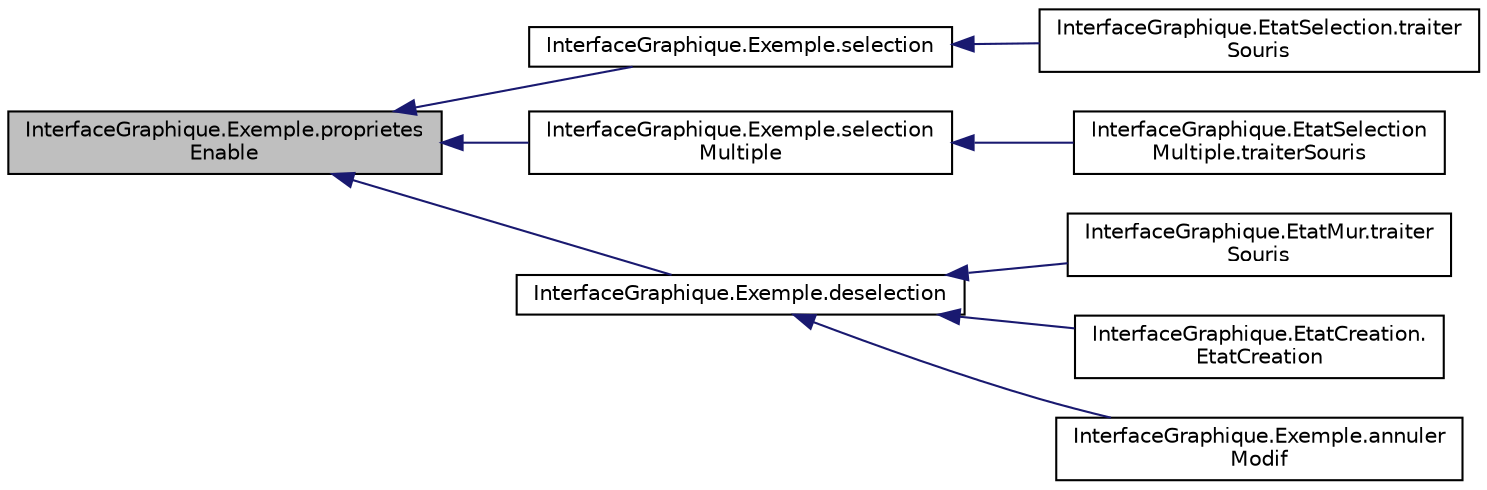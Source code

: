 digraph "InterfaceGraphique.Exemple.proprietesEnable"
{
  edge [fontname="Helvetica",fontsize="10",labelfontname="Helvetica",labelfontsize="10"];
  node [fontname="Helvetica",fontsize="10",shape=record];
  rankdir="LR";
  Node1 [label="InterfaceGraphique.Exemple.proprietes\lEnable",height=0.2,width=0.4,color="black", fillcolor="grey75", style="filled", fontcolor="black"];
  Node1 -> Node2 [dir="back",color="midnightblue",fontsize="10",style="solid",fontname="Helvetica"];
  Node2 [label="InterfaceGraphique.Exemple.selection",height=0.2,width=0.4,color="black", fillcolor="white", style="filled",URL="$d9/d14/class_interface_graphique_1_1_exemple.html#a39214a106bbd734975522c4f3e0ba574",tooltip="Gestion de la sélection d&#39;objet avec la souris. "];
  Node2 -> Node3 [dir="back",color="midnightblue",fontsize="10",style="solid",fontname="Helvetica"];
  Node3 [label="InterfaceGraphique.EtatSelection.traiter\lSouris",height=0.2,width=0.4,color="black", fillcolor="white", style="filled",URL="$db/d2c/class_interface_graphique_1_1_etat_selection.html#ab652a45f1af028c33d04d9d3026c130a",tooltip="Traiter le changement d&#39;état suite à une action du clavier. "];
  Node1 -> Node4 [dir="back",color="midnightblue",fontsize="10",style="solid",fontname="Helvetica"];
  Node4 [label="InterfaceGraphique.Exemple.selection\lMultiple",height=0.2,width=0.4,color="black", fillcolor="white", style="filled",URL="$d9/d14/class_interface_graphique_1_1_exemple.html#a0bd1e065a020ca6df4981933a1e549fb",tooltip="Sélection multiple avec un rectangle élastique. "];
  Node4 -> Node5 [dir="back",color="midnightblue",fontsize="10",style="solid",fontname="Helvetica"];
  Node5 [label="InterfaceGraphique.EtatSelection\lMultiple.traiterSouris",height=0.2,width=0.4,color="black", fillcolor="white", style="filled",URL="$df/d39/class_interface_graphique_1_1_etat_selection_multiple.html#aef3d940801458491f73fad1695495165",tooltip="Traiter le changement d&#39;état suite à une action du clavier. "];
  Node1 -> Node6 [dir="back",color="midnightblue",fontsize="10",style="solid",fontname="Helvetica"];
  Node6 [label="InterfaceGraphique.Exemple.deselection",height=0.2,width=0.4,color="black", fillcolor="white", style="filled",URL="$d9/d14/class_interface_graphique_1_1_exemple.html#afa882f37727088b58d69423a3f552966",tooltip="Désélectionne tous les objets. "];
  Node6 -> Node7 [dir="back",color="midnightblue",fontsize="10",style="solid",fontname="Helvetica"];
  Node7 [label="InterfaceGraphique.EtatMur.traiter\lSouris",height=0.2,width=0.4,color="black", fillcolor="white", style="filled",URL="$dd/dc0/class_interface_graphique_1_1_etat_mur.html#ad345e25c40089f391815883d2be612a9",tooltip="Traiter le changement d&#39;état suite à une action du clavier. "];
  Node6 -> Node8 [dir="back",color="midnightblue",fontsize="10",style="solid",fontname="Helvetica"];
  Node8 [label="InterfaceGraphique.EtatCreation.\lEtatCreation",height=0.2,width=0.4,color="black", fillcolor="white", style="filled",URL="$df/d0f/class_interface_graphique_1_1_etat_creation.html#ad93230fb3354192e7633def0943de325",tooltip="Constructeur par paramètre de l&#39;état. "];
  Node6 -> Node9 [dir="back",color="midnightblue",fontsize="10",style="solid",fontname="Helvetica"];
  Node9 [label="InterfaceGraphique.Exemple.annuler\lModif",height=0.2,width=0.4,color="black", fillcolor="white", style="filled",URL="$d9/d14/class_interface_graphique_1_1_exemple.html#a43fada27a48601af3624a49978c0e2bb"];
}
